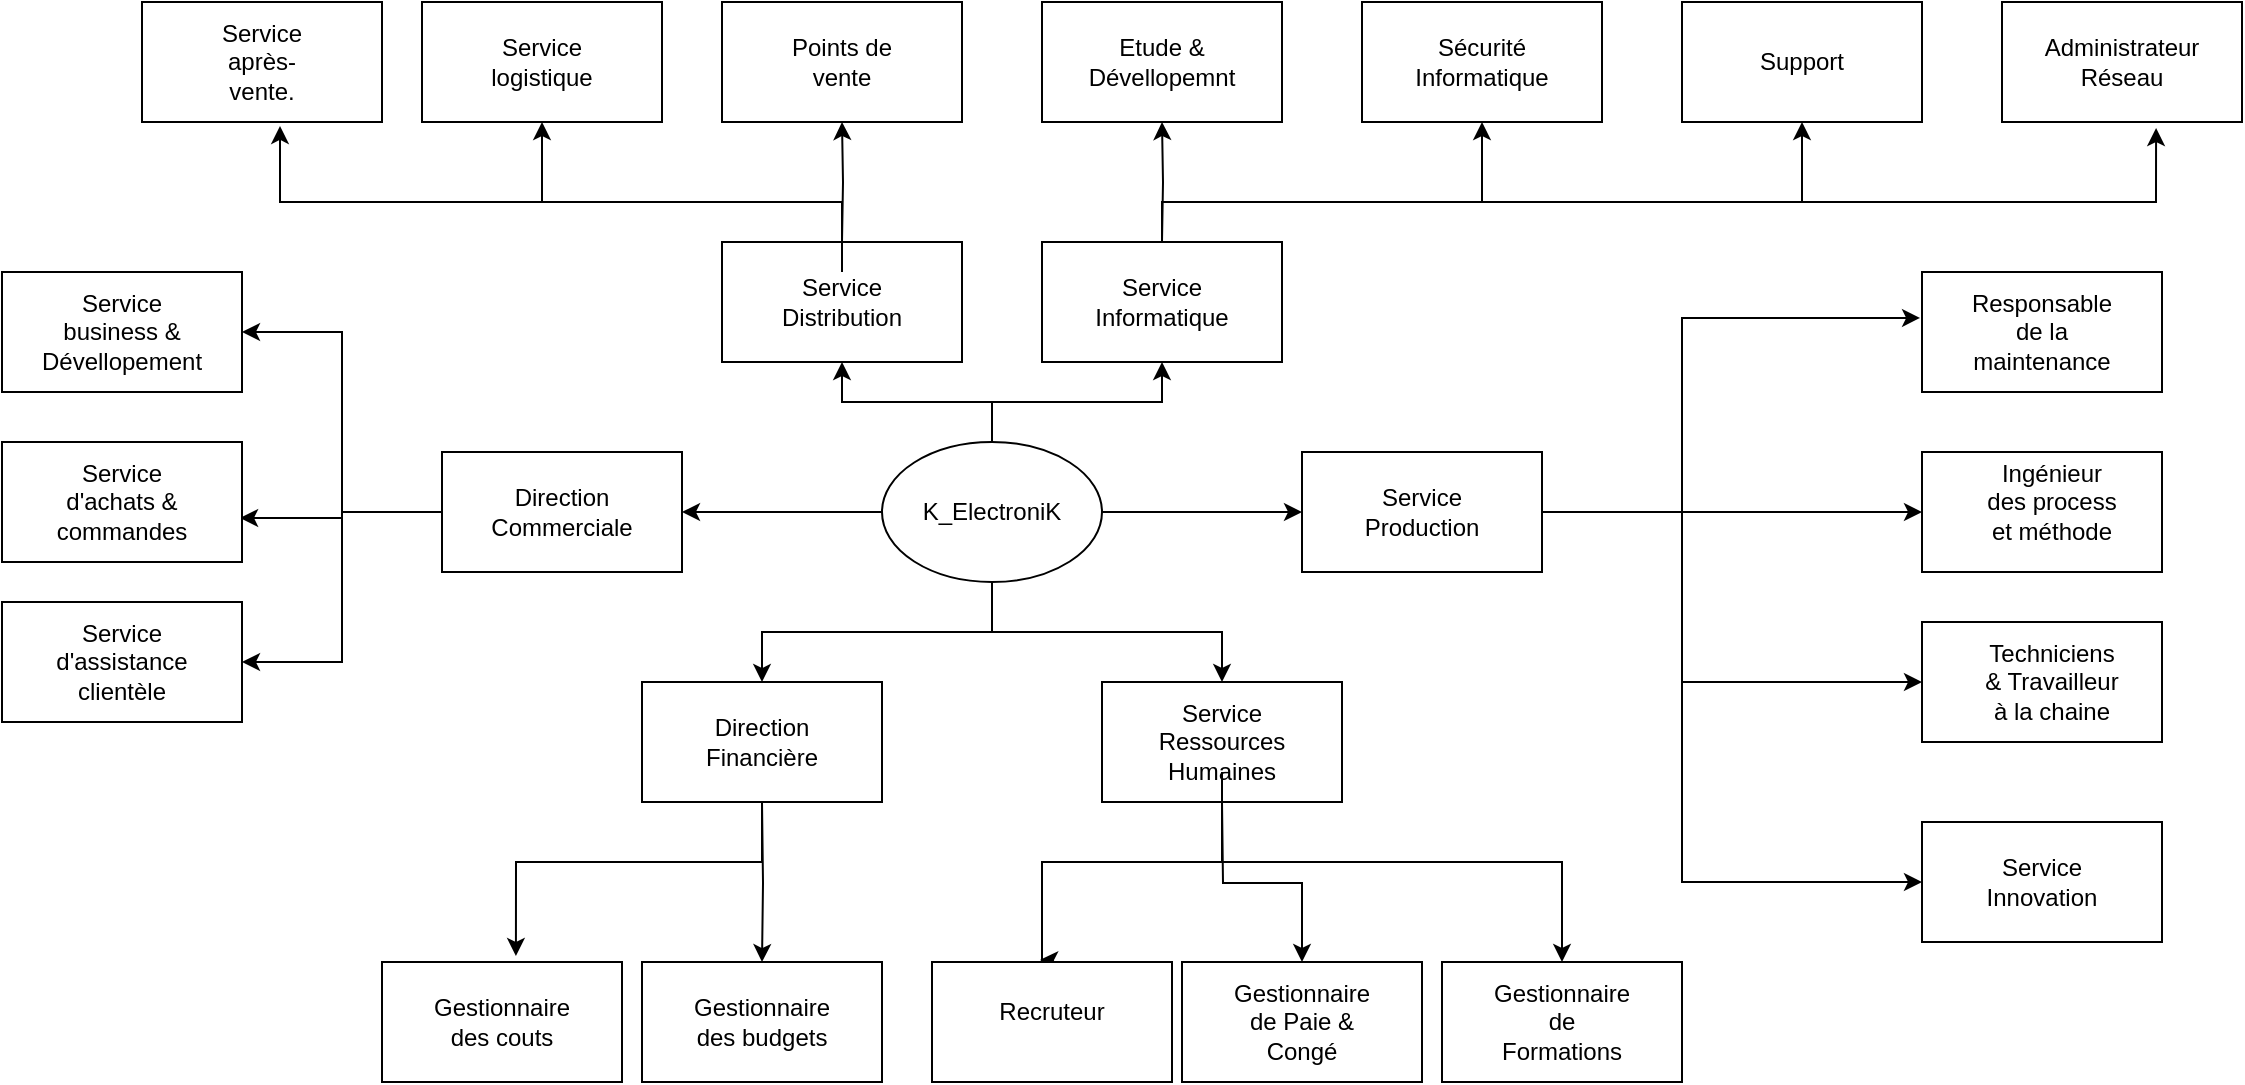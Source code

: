 <mxfile version="15.5.2" type="github">
  <diagram id="QiArXK7icgi0YTgHnrHz" name="Page-1">
    <mxGraphModel dx="1609" dy="1533" grid="1" gridSize="10" guides="1" tooltips="1" connect="1" arrows="1" fold="1" page="1" pageScale="1" pageWidth="827" pageHeight="1169" math="0" shadow="0">
      <root>
        <mxCell id="0" />
        <mxCell id="1" parent="0" />
        <mxCell id="gBG1kIDj81lgjupzQNNE-14" style="edgeStyle=orthogonalEdgeStyle;rounded=0;orthogonalLoop=1;jettySize=auto;html=1;entryX=0.5;entryY=1;entryDx=0;entryDy=0;" edge="1" parent="1" source="gBG1kIDj81lgjupzQNNE-1" target="gBG1kIDj81lgjupzQNNE-7">
          <mxGeometry relative="1" as="geometry" />
        </mxCell>
        <mxCell id="gBG1kIDj81lgjupzQNNE-15" style="edgeStyle=orthogonalEdgeStyle;rounded=0;orthogonalLoop=1;jettySize=auto;html=1;entryX=0.5;entryY=1;entryDx=0;entryDy=0;" edge="1" parent="1" source="gBG1kIDj81lgjupzQNNE-1" target="gBG1kIDj81lgjupzQNNE-2">
          <mxGeometry relative="1" as="geometry" />
        </mxCell>
        <mxCell id="gBG1kIDj81lgjupzQNNE-16" style="edgeStyle=orthogonalEdgeStyle;rounded=0;orthogonalLoop=1;jettySize=auto;html=1;entryX=0.5;entryY=0;entryDx=0;entryDy=0;" edge="1" parent="1" source="gBG1kIDj81lgjupzQNNE-1" target="gBG1kIDj81lgjupzQNNE-4">
          <mxGeometry relative="1" as="geometry">
            <Array as="points">
              <mxPoint x="375" y="255" />
              <mxPoint x="490" y="255" />
              <mxPoint x="490" y="280" />
            </Array>
          </mxGeometry>
        </mxCell>
        <mxCell id="gBG1kIDj81lgjupzQNNE-17" style="edgeStyle=orthogonalEdgeStyle;rounded=0;orthogonalLoop=1;jettySize=auto;html=1;entryX=1;entryY=0.5;entryDx=0;entryDy=0;" edge="1" parent="1" source="gBG1kIDj81lgjupzQNNE-1" target="gBG1kIDj81lgjupzQNNE-6">
          <mxGeometry relative="1" as="geometry" />
        </mxCell>
        <mxCell id="gBG1kIDj81lgjupzQNNE-18" style="edgeStyle=orthogonalEdgeStyle;rounded=0;orthogonalLoop=1;jettySize=auto;html=1;entryX=0;entryY=0.5;entryDx=0;entryDy=0;" edge="1" parent="1" source="gBG1kIDj81lgjupzQNNE-1" target="gBG1kIDj81lgjupzQNNE-3">
          <mxGeometry relative="1" as="geometry" />
        </mxCell>
        <mxCell id="gBG1kIDj81lgjupzQNNE-19" style="edgeStyle=orthogonalEdgeStyle;rounded=0;orthogonalLoop=1;jettySize=auto;html=1;entryX=0.5;entryY=0;entryDx=0;entryDy=0;" edge="1" parent="1" source="gBG1kIDj81lgjupzQNNE-1" target="gBG1kIDj81lgjupzQNNE-5">
          <mxGeometry relative="1" as="geometry" />
        </mxCell>
        <mxCell id="gBG1kIDj81lgjupzQNNE-1" value="" style="ellipse;whiteSpace=wrap;html=1;" vertex="1" parent="1">
          <mxGeometry x="320" y="160" width="110" height="70" as="geometry" />
        </mxCell>
        <mxCell id="gBG1kIDj81lgjupzQNNE-2" value="" style="rounded=0;whiteSpace=wrap;html=1;" vertex="1" parent="1">
          <mxGeometry x="240" y="60" width="120" height="60" as="geometry" />
        </mxCell>
        <mxCell id="gBG1kIDj81lgjupzQNNE-43" style="edgeStyle=orthogonalEdgeStyle;rounded=0;orthogonalLoop=1;jettySize=auto;html=1;entryX=0;entryY=0.5;entryDx=0;entryDy=0;" edge="1" parent="1" source="gBG1kIDj81lgjupzQNNE-3" target="gBG1kIDj81lgjupzQNNE-35">
          <mxGeometry relative="1" as="geometry" />
        </mxCell>
        <mxCell id="gBG1kIDj81lgjupzQNNE-44" style="edgeStyle=orthogonalEdgeStyle;rounded=0;orthogonalLoop=1;jettySize=auto;html=1;entryX=-0.008;entryY=0.383;entryDx=0;entryDy=0;entryPerimeter=0;" edge="1" parent="1" source="gBG1kIDj81lgjupzQNNE-3" target="gBG1kIDj81lgjupzQNNE-37">
          <mxGeometry relative="1" as="geometry">
            <Array as="points">
              <mxPoint x="720" y="195" />
              <mxPoint x="720" y="98" />
            </Array>
          </mxGeometry>
        </mxCell>
        <mxCell id="gBG1kIDj81lgjupzQNNE-46" style="edgeStyle=orthogonalEdgeStyle;rounded=0;orthogonalLoop=1;jettySize=auto;html=1;entryX=0;entryY=0.5;entryDx=0;entryDy=0;" edge="1" parent="1" source="gBG1kIDj81lgjupzQNNE-3" target="gBG1kIDj81lgjupzQNNE-38">
          <mxGeometry relative="1" as="geometry">
            <Array as="points">
              <mxPoint x="720" y="195" />
              <mxPoint x="720" y="280" />
            </Array>
          </mxGeometry>
        </mxCell>
        <mxCell id="gBG1kIDj81lgjupzQNNE-47" style="edgeStyle=orthogonalEdgeStyle;rounded=0;orthogonalLoop=1;jettySize=auto;html=1;entryX=0;entryY=0.5;entryDx=0;entryDy=0;" edge="1" parent="1" source="gBG1kIDj81lgjupzQNNE-3" target="gBG1kIDj81lgjupzQNNE-36">
          <mxGeometry relative="1" as="geometry">
            <Array as="points">
              <mxPoint x="720" y="195" />
              <mxPoint x="720" y="380" />
            </Array>
          </mxGeometry>
        </mxCell>
        <mxCell id="gBG1kIDj81lgjupzQNNE-3" value="" style="rounded=0;whiteSpace=wrap;html=1;" vertex="1" parent="1">
          <mxGeometry x="530" y="165" width="120" height="60" as="geometry" />
        </mxCell>
        <mxCell id="gBG1kIDj81lgjupzQNNE-54" style="edgeStyle=orthogonalEdgeStyle;rounded=0;orthogonalLoop=1;jettySize=auto;html=1;" edge="1" parent="1" source="gBG1kIDj81lgjupzQNNE-4" target="gBG1kIDj81lgjupzQNNE-49">
          <mxGeometry relative="1" as="geometry">
            <Array as="points">
              <mxPoint x="490" y="370" />
              <mxPoint x="660" y="370" />
            </Array>
          </mxGeometry>
        </mxCell>
        <mxCell id="gBG1kIDj81lgjupzQNNE-4" value="" style="rounded=0;whiteSpace=wrap;html=1;" vertex="1" parent="1">
          <mxGeometry x="430" y="280" width="120" height="60" as="geometry" />
        </mxCell>
        <mxCell id="gBG1kIDj81lgjupzQNNE-80" style="edgeStyle=orthogonalEdgeStyle;rounded=0;orthogonalLoop=1;jettySize=auto;html=1;entryX=0.558;entryY=-0.05;entryDx=0;entryDy=0;entryPerimeter=0;" edge="1" parent="1" source="gBG1kIDj81lgjupzQNNE-5" target="gBG1kIDj81lgjupzQNNE-75">
          <mxGeometry relative="1" as="geometry">
            <Array as="points">
              <mxPoint x="260" y="370" />
              <mxPoint x="137" y="370" />
            </Array>
          </mxGeometry>
        </mxCell>
        <mxCell id="gBG1kIDj81lgjupzQNNE-5" value="" style="rounded=0;whiteSpace=wrap;html=1;" vertex="1" parent="1">
          <mxGeometry x="200" y="280" width="120" height="60" as="geometry" />
        </mxCell>
        <mxCell id="gBG1kIDj81lgjupzQNNE-82" style="edgeStyle=orthogonalEdgeStyle;rounded=0;orthogonalLoop=1;jettySize=auto;html=1;entryX=0.992;entryY=0.633;entryDx=0;entryDy=0;entryPerimeter=0;" edge="1" parent="1" source="gBG1kIDj81lgjupzQNNE-6" target="gBG1kIDj81lgjupzQNNE-71">
          <mxGeometry relative="1" as="geometry" />
        </mxCell>
        <mxCell id="gBG1kIDj81lgjupzQNNE-83" style="edgeStyle=orthogonalEdgeStyle;rounded=0;orthogonalLoop=1;jettySize=auto;html=1;entryX=1;entryY=0.5;entryDx=0;entryDy=0;" edge="1" parent="1" source="gBG1kIDj81lgjupzQNNE-6" target="gBG1kIDj81lgjupzQNNE-59">
          <mxGeometry relative="1" as="geometry" />
        </mxCell>
        <mxCell id="gBG1kIDj81lgjupzQNNE-84" style="edgeStyle=orthogonalEdgeStyle;rounded=0;orthogonalLoop=1;jettySize=auto;html=1;entryX=1;entryY=0.5;entryDx=0;entryDy=0;" edge="1" parent="1" source="gBG1kIDj81lgjupzQNNE-6" target="gBG1kIDj81lgjupzQNNE-70">
          <mxGeometry relative="1" as="geometry" />
        </mxCell>
        <mxCell id="gBG1kIDj81lgjupzQNNE-6" value="" style="rounded=0;whiteSpace=wrap;html=1;" vertex="1" parent="1">
          <mxGeometry x="100" y="165" width="120" height="60" as="geometry" />
        </mxCell>
        <mxCell id="gBG1kIDj81lgjupzQNNE-28" style="edgeStyle=orthogonalEdgeStyle;rounded=0;orthogonalLoop=1;jettySize=auto;html=1;entryX=0.5;entryY=1;entryDx=0;entryDy=0;" edge="1" parent="1" source="gBG1kIDj81lgjupzQNNE-7" target="gBG1kIDj81lgjupzQNNE-24">
          <mxGeometry relative="1" as="geometry">
            <mxPoint x="640" y="10" as="targetPoint" />
            <Array as="points">
              <mxPoint x="460" y="40" />
              <mxPoint x="620" y="40" />
            </Array>
          </mxGeometry>
        </mxCell>
        <mxCell id="gBG1kIDj81lgjupzQNNE-29" style="edgeStyle=orthogonalEdgeStyle;rounded=0;orthogonalLoop=1;jettySize=auto;html=1;entryX=0.5;entryY=1;entryDx=0;entryDy=0;" edge="1" parent="1" source="gBG1kIDj81lgjupzQNNE-7" target="gBG1kIDj81lgjupzQNNE-25">
          <mxGeometry relative="1" as="geometry">
            <Array as="points">
              <mxPoint x="460" y="40" />
              <mxPoint x="780" y="40" />
            </Array>
          </mxGeometry>
        </mxCell>
        <mxCell id="gBG1kIDj81lgjupzQNNE-30" style="edgeStyle=orthogonalEdgeStyle;rounded=0;orthogonalLoop=1;jettySize=auto;html=1;entryX=0.642;entryY=1.05;entryDx=0;entryDy=0;entryPerimeter=0;" edge="1" parent="1" source="gBG1kIDj81lgjupzQNNE-7" target="gBG1kIDj81lgjupzQNNE-26">
          <mxGeometry relative="1" as="geometry">
            <Array as="points">
              <mxPoint x="460" y="40" />
              <mxPoint x="957" y="40" />
            </Array>
          </mxGeometry>
        </mxCell>
        <mxCell id="gBG1kIDj81lgjupzQNNE-7" value="" style="rounded=0;whiteSpace=wrap;html=1;" vertex="1" parent="1">
          <mxGeometry x="400" y="60" width="120" height="60" as="geometry" />
        </mxCell>
        <mxCell id="gBG1kIDj81lgjupzQNNE-8" value="Direction Commerciale" style="text;html=1;strokeColor=none;fillColor=none;align=center;verticalAlign=middle;whiteSpace=wrap;rounded=0;" vertex="1" parent="1">
          <mxGeometry x="130" y="180" width="60" height="30" as="geometry" />
        </mxCell>
        <mxCell id="gBG1kIDj81lgjupzQNNE-79" style="edgeStyle=orthogonalEdgeStyle;rounded=0;orthogonalLoop=1;jettySize=auto;html=1;entryX=0.5;entryY=0;entryDx=0;entryDy=0;" edge="1" parent="1" target="gBG1kIDj81lgjupzQNNE-76">
          <mxGeometry relative="1" as="geometry">
            <mxPoint x="260" y="340" as="sourcePoint" />
          </mxGeometry>
        </mxCell>
        <mxCell id="gBG1kIDj81lgjupzQNNE-9" value="Direction Financière" style="text;html=1;strokeColor=none;fillColor=none;align=center;verticalAlign=middle;whiteSpace=wrap;rounded=0;" vertex="1" parent="1">
          <mxGeometry x="230" y="295" width="60" height="30" as="geometry" />
        </mxCell>
        <mxCell id="gBG1kIDj81lgjupzQNNE-55" style="edgeStyle=orthogonalEdgeStyle;rounded=0;orthogonalLoop=1;jettySize=auto;html=1;entryX=0.5;entryY=0;entryDx=0;entryDy=0;" edge="1" parent="1" target="gBG1kIDj81lgjupzQNNE-50">
          <mxGeometry relative="1" as="geometry">
            <mxPoint x="490" y="340" as="sourcePoint" />
          </mxGeometry>
        </mxCell>
        <mxCell id="gBG1kIDj81lgjupzQNNE-56" style="edgeStyle=orthogonalEdgeStyle;rounded=0;orthogonalLoop=1;jettySize=auto;html=1;entryX=0.45;entryY=-0.017;entryDx=0;entryDy=0;entryPerimeter=0;" edge="1" parent="1" source="gBG1kIDj81lgjupzQNNE-10" target="gBG1kIDj81lgjupzQNNE-48">
          <mxGeometry relative="1" as="geometry">
            <mxPoint x="400" y="390" as="targetPoint" />
            <Array as="points">
              <mxPoint x="490" y="370" />
              <mxPoint x="400" y="370" />
            </Array>
          </mxGeometry>
        </mxCell>
        <mxCell id="gBG1kIDj81lgjupzQNNE-10" value="Service Ressources Humaines" style="text;html=1;strokeColor=none;fillColor=none;align=center;verticalAlign=middle;whiteSpace=wrap;rounded=0;" vertex="1" parent="1">
          <mxGeometry x="460" y="295" width="60" height="30" as="geometry" />
        </mxCell>
        <mxCell id="gBG1kIDj81lgjupzQNNE-11" value="Service Production" style="text;html=1;strokeColor=none;fillColor=none;align=center;verticalAlign=middle;whiteSpace=wrap;rounded=0;" vertex="1" parent="1">
          <mxGeometry x="560" y="180" width="60" height="30" as="geometry" />
        </mxCell>
        <mxCell id="gBG1kIDj81lgjupzQNNE-61" style="edgeStyle=orthogonalEdgeStyle;rounded=0;orthogonalLoop=1;jettySize=auto;html=1;entryX=0.5;entryY=1;entryDx=0;entryDy=0;" edge="1" parent="1" target="gBG1kIDj81lgjupzQNNE-57">
          <mxGeometry relative="1" as="geometry">
            <mxPoint x="300" y="60" as="sourcePoint" />
            <Array as="points">
              <mxPoint x="300" y="40" />
              <mxPoint x="150" y="40" />
            </Array>
          </mxGeometry>
        </mxCell>
        <mxCell id="gBG1kIDj81lgjupzQNNE-64" style="edgeStyle=orthogonalEdgeStyle;rounded=0;orthogonalLoop=1;jettySize=auto;html=1;entryX=0.5;entryY=1;entryDx=0;entryDy=0;" edge="1" parent="1" target="gBG1kIDj81lgjupzQNNE-58">
          <mxGeometry relative="1" as="geometry">
            <mxPoint x="300" y="60" as="sourcePoint" />
          </mxGeometry>
        </mxCell>
        <mxCell id="gBG1kIDj81lgjupzQNNE-66" style="edgeStyle=orthogonalEdgeStyle;rounded=0;orthogonalLoop=1;jettySize=auto;html=1;entryX=0.575;entryY=1.033;entryDx=0;entryDy=0;entryPerimeter=0;" edge="1" parent="1" source="gBG1kIDj81lgjupzQNNE-12" target="gBG1kIDj81lgjupzQNNE-65">
          <mxGeometry relative="1" as="geometry">
            <Array as="points">
              <mxPoint x="300" y="40" />
              <mxPoint x="19" y="40" />
            </Array>
          </mxGeometry>
        </mxCell>
        <mxCell id="gBG1kIDj81lgjupzQNNE-12" value="Service Distribution" style="text;html=1;strokeColor=none;fillColor=none;align=center;verticalAlign=middle;whiteSpace=wrap;rounded=0;" vertex="1" parent="1">
          <mxGeometry x="270" y="75" width="60" height="30" as="geometry" />
        </mxCell>
        <mxCell id="gBG1kIDj81lgjupzQNNE-27" style="edgeStyle=orthogonalEdgeStyle;rounded=0;orthogonalLoop=1;jettySize=auto;html=1;entryX=0.5;entryY=1;entryDx=0;entryDy=0;" edge="1" parent="1" target="gBG1kIDj81lgjupzQNNE-23">
          <mxGeometry relative="1" as="geometry">
            <mxPoint x="460" y="60" as="sourcePoint" />
          </mxGeometry>
        </mxCell>
        <mxCell id="gBG1kIDj81lgjupzQNNE-13" value="Service Informatique" style="text;html=1;strokeColor=none;fillColor=none;align=center;verticalAlign=middle;whiteSpace=wrap;rounded=0;" vertex="1" parent="1">
          <mxGeometry x="430" y="75" width="60" height="30" as="geometry" />
        </mxCell>
        <mxCell id="gBG1kIDj81lgjupzQNNE-20" value="K_ElectroniK" style="text;html=1;strokeColor=none;fillColor=none;align=center;verticalAlign=middle;whiteSpace=wrap;rounded=0;" vertex="1" parent="1">
          <mxGeometry x="345" y="180" width="60" height="30" as="geometry" />
        </mxCell>
        <mxCell id="gBG1kIDj81lgjupzQNNE-23" value="" style="rounded=0;whiteSpace=wrap;html=1;" vertex="1" parent="1">
          <mxGeometry x="400" y="-60" width="120" height="60" as="geometry" />
        </mxCell>
        <mxCell id="gBG1kIDj81lgjupzQNNE-24" value="" style="rounded=0;whiteSpace=wrap;html=1;" vertex="1" parent="1">
          <mxGeometry x="560" y="-60" width="120" height="60" as="geometry" />
        </mxCell>
        <mxCell id="gBG1kIDj81lgjupzQNNE-25" value="" style="rounded=0;whiteSpace=wrap;html=1;" vertex="1" parent="1">
          <mxGeometry x="720" y="-60" width="120" height="60" as="geometry" />
        </mxCell>
        <mxCell id="gBG1kIDj81lgjupzQNNE-26" value="" style="rounded=0;whiteSpace=wrap;html=1;" vertex="1" parent="1">
          <mxGeometry x="880" y="-60" width="120" height="60" as="geometry" />
        </mxCell>
        <mxCell id="gBG1kIDj81lgjupzQNNE-31" value="Etude &amp;amp; Dévellopemnt" style="text;html=1;strokeColor=none;fillColor=none;align=center;verticalAlign=middle;whiteSpace=wrap;rounded=0;" vertex="1" parent="1">
          <mxGeometry x="430" y="-45" width="60" height="30" as="geometry" />
        </mxCell>
        <mxCell id="gBG1kIDj81lgjupzQNNE-32" value="Sécurité Informatique" style="text;html=1;strokeColor=none;fillColor=none;align=center;verticalAlign=middle;whiteSpace=wrap;rounded=0;" vertex="1" parent="1">
          <mxGeometry x="590" y="-45" width="60" height="30" as="geometry" />
        </mxCell>
        <mxCell id="gBG1kIDj81lgjupzQNNE-33" value="Support" style="text;html=1;strokeColor=none;fillColor=none;align=center;verticalAlign=middle;whiteSpace=wrap;rounded=0;" vertex="1" parent="1">
          <mxGeometry x="750" y="-45" width="60" height="30" as="geometry" />
        </mxCell>
        <mxCell id="gBG1kIDj81lgjupzQNNE-34" value="Administrateur Réseau" style="text;html=1;strokeColor=none;fillColor=none;align=center;verticalAlign=middle;whiteSpace=wrap;rounded=0;" vertex="1" parent="1">
          <mxGeometry x="910" y="-45" width="60" height="30" as="geometry" />
        </mxCell>
        <mxCell id="gBG1kIDj81lgjupzQNNE-35" value="" style="rounded=0;whiteSpace=wrap;html=1;" vertex="1" parent="1">
          <mxGeometry x="840" y="165" width="120" height="60" as="geometry" />
        </mxCell>
        <mxCell id="gBG1kIDj81lgjupzQNNE-36" value="" style="rounded=0;whiteSpace=wrap;html=1;" vertex="1" parent="1">
          <mxGeometry x="840" y="350" width="120" height="60" as="geometry" />
        </mxCell>
        <mxCell id="gBG1kIDj81lgjupzQNNE-37" value="" style="rounded=0;whiteSpace=wrap;html=1;" vertex="1" parent="1">
          <mxGeometry x="840" y="75" width="120" height="60" as="geometry" />
        </mxCell>
        <mxCell id="gBG1kIDj81lgjupzQNNE-38" value="" style="rounded=0;whiteSpace=wrap;html=1;" vertex="1" parent="1">
          <mxGeometry x="840" y="250" width="120" height="60" as="geometry" />
        </mxCell>
        <mxCell id="gBG1kIDj81lgjupzQNNE-39" value="Responsable de la maintenance" style="text;html=1;strokeColor=none;fillColor=none;align=center;verticalAlign=middle;whiteSpace=wrap;rounded=0;" vertex="1" parent="1">
          <mxGeometry x="870" y="90" width="60" height="30" as="geometry" />
        </mxCell>
        <mxCell id="gBG1kIDj81lgjupzQNNE-40" value="Ingénieur des process et méthode " style="text;html=1;strokeColor=none;fillColor=none;align=center;verticalAlign=middle;whiteSpace=wrap;rounded=0;" vertex="1" parent="1">
          <mxGeometry x="870" y="175" width="70" height="30" as="geometry" />
        </mxCell>
        <mxCell id="gBG1kIDj81lgjupzQNNE-41" value="Techniciens &amp;amp; Travailleur à la chaine" style="text;html=1;strokeColor=none;fillColor=none;align=center;verticalAlign=middle;whiteSpace=wrap;rounded=0;" vertex="1" parent="1">
          <mxGeometry x="870" y="265" width="70" height="30" as="geometry" />
        </mxCell>
        <mxCell id="gBG1kIDj81lgjupzQNNE-42" value="Service Innovation" style="text;html=1;strokeColor=none;fillColor=none;align=center;verticalAlign=middle;whiteSpace=wrap;rounded=0;" vertex="1" parent="1">
          <mxGeometry x="870" y="365" width="60" height="30" as="geometry" />
        </mxCell>
        <mxCell id="gBG1kIDj81lgjupzQNNE-48" value="" style="rounded=0;whiteSpace=wrap;html=1;" vertex="1" parent="1">
          <mxGeometry x="345" y="420" width="120" height="60" as="geometry" />
        </mxCell>
        <mxCell id="gBG1kIDj81lgjupzQNNE-49" value="" style="rounded=0;whiteSpace=wrap;html=1;" vertex="1" parent="1">
          <mxGeometry x="600" y="420" width="120" height="60" as="geometry" />
        </mxCell>
        <mxCell id="gBG1kIDj81lgjupzQNNE-50" value="" style="rounded=0;whiteSpace=wrap;html=1;" vertex="1" parent="1">
          <mxGeometry x="470" y="420" width="120" height="60" as="geometry" />
        </mxCell>
        <mxCell id="gBG1kIDj81lgjupzQNNE-51" value="Gestionnaire de Formations" style="text;html=1;strokeColor=none;fillColor=none;align=center;verticalAlign=middle;whiteSpace=wrap;rounded=0;" vertex="1" parent="1">
          <mxGeometry x="630" y="435" width="60" height="30" as="geometry" />
        </mxCell>
        <mxCell id="gBG1kIDj81lgjupzQNNE-52" value="Gestionnaire de Paie &amp;amp; Congé" style="text;html=1;strokeColor=none;fillColor=none;align=center;verticalAlign=middle;whiteSpace=wrap;rounded=0;" vertex="1" parent="1">
          <mxGeometry x="500" y="435" width="60" height="30" as="geometry" />
        </mxCell>
        <mxCell id="gBG1kIDj81lgjupzQNNE-53" value="Recruteur" style="text;html=1;strokeColor=none;fillColor=none;align=center;verticalAlign=middle;whiteSpace=wrap;rounded=0;" vertex="1" parent="1">
          <mxGeometry x="375" y="430" width="60" height="30" as="geometry" />
        </mxCell>
        <mxCell id="gBG1kIDj81lgjupzQNNE-57" value="" style="rounded=0;whiteSpace=wrap;html=1;" vertex="1" parent="1">
          <mxGeometry x="90" y="-60" width="120" height="60" as="geometry" />
        </mxCell>
        <mxCell id="gBG1kIDj81lgjupzQNNE-58" value="" style="rounded=0;whiteSpace=wrap;html=1;" vertex="1" parent="1">
          <mxGeometry x="240" y="-60" width="120" height="60" as="geometry" />
        </mxCell>
        <mxCell id="gBG1kIDj81lgjupzQNNE-59" value="" style="rounded=0;whiteSpace=wrap;html=1;" vertex="1" parent="1">
          <mxGeometry x="-120" y="75" width="120" height="60" as="geometry" />
        </mxCell>
        <mxCell id="gBG1kIDj81lgjupzQNNE-65" value="" style="rounded=0;whiteSpace=wrap;html=1;" vertex="1" parent="1">
          <mxGeometry x="-50" y="-60" width="120" height="60" as="geometry" />
        </mxCell>
        <mxCell id="gBG1kIDj81lgjupzQNNE-67" value="Points de vente" style="text;html=1;strokeColor=none;fillColor=none;align=center;verticalAlign=middle;whiteSpace=wrap;rounded=0;" vertex="1" parent="1">
          <mxGeometry x="270" y="-45" width="60" height="30" as="geometry" />
        </mxCell>
        <mxCell id="gBG1kIDj81lgjupzQNNE-68" value="Service logistique" style="text;html=1;strokeColor=none;fillColor=none;align=center;verticalAlign=middle;whiteSpace=wrap;rounded=0;" vertex="1" parent="1">
          <mxGeometry x="120" y="-45" width="60" height="30" as="geometry" />
        </mxCell>
        <mxCell id="gBG1kIDj81lgjupzQNNE-69" value="Service après-vente." style="text;html=1;strokeColor=none;fillColor=none;align=center;verticalAlign=middle;whiteSpace=wrap;rounded=0;" vertex="1" parent="1">
          <mxGeometry x="-20" y="-45" width="60" height="30" as="geometry" />
        </mxCell>
        <mxCell id="gBG1kIDj81lgjupzQNNE-70" value="" style="rounded=0;whiteSpace=wrap;html=1;" vertex="1" parent="1">
          <mxGeometry x="-120" y="240" width="120" height="60" as="geometry" />
        </mxCell>
        <mxCell id="gBG1kIDj81lgjupzQNNE-71" value="" style="rounded=0;whiteSpace=wrap;html=1;" vertex="1" parent="1">
          <mxGeometry x="-120" y="160" width="120" height="60" as="geometry" />
        </mxCell>
        <mxCell id="gBG1kIDj81lgjupzQNNE-72" value="Service d&#39;assistance clientèle" style="text;html=1;strokeColor=none;fillColor=none;align=center;verticalAlign=middle;whiteSpace=wrap;rounded=0;" vertex="1" parent="1">
          <mxGeometry x="-90" y="255" width="60" height="30" as="geometry" />
        </mxCell>
        <mxCell id="gBG1kIDj81lgjupzQNNE-73" value="Service d&#39;achats &amp;amp; commandes" style="text;html=1;strokeColor=none;fillColor=none;align=center;verticalAlign=middle;whiteSpace=wrap;rounded=0;" vertex="1" parent="1">
          <mxGeometry x="-90" y="175" width="60" height="30" as="geometry" />
        </mxCell>
        <mxCell id="gBG1kIDj81lgjupzQNNE-74" value="Service business &amp;amp; Dévellopement " style="text;html=1;strokeColor=none;fillColor=none;align=center;verticalAlign=middle;whiteSpace=wrap;rounded=0;" vertex="1" parent="1">
          <mxGeometry x="-90" y="90" width="60" height="30" as="geometry" />
        </mxCell>
        <mxCell id="gBG1kIDj81lgjupzQNNE-75" value="" style="rounded=0;whiteSpace=wrap;html=1;" vertex="1" parent="1">
          <mxGeometry x="70" y="420" width="120" height="60" as="geometry" />
        </mxCell>
        <mxCell id="gBG1kIDj81lgjupzQNNE-76" value="" style="rounded=0;whiteSpace=wrap;html=1;" vertex="1" parent="1">
          <mxGeometry x="200" y="420" width="120" height="60" as="geometry" />
        </mxCell>
        <mxCell id="gBG1kIDj81lgjupzQNNE-77" value="Gestionnaire des budgets" style="text;html=1;strokeColor=none;fillColor=none;align=center;verticalAlign=middle;whiteSpace=wrap;rounded=0;" vertex="1" parent="1">
          <mxGeometry x="230" y="435" width="60" height="30" as="geometry" />
        </mxCell>
        <mxCell id="gBG1kIDj81lgjupzQNNE-78" value="Gestionnaire des couts" style="text;html=1;strokeColor=none;fillColor=none;align=center;verticalAlign=middle;whiteSpace=wrap;rounded=0;" vertex="1" parent="1">
          <mxGeometry x="100" y="435" width="60" height="30" as="geometry" />
        </mxCell>
      </root>
    </mxGraphModel>
  </diagram>
</mxfile>
